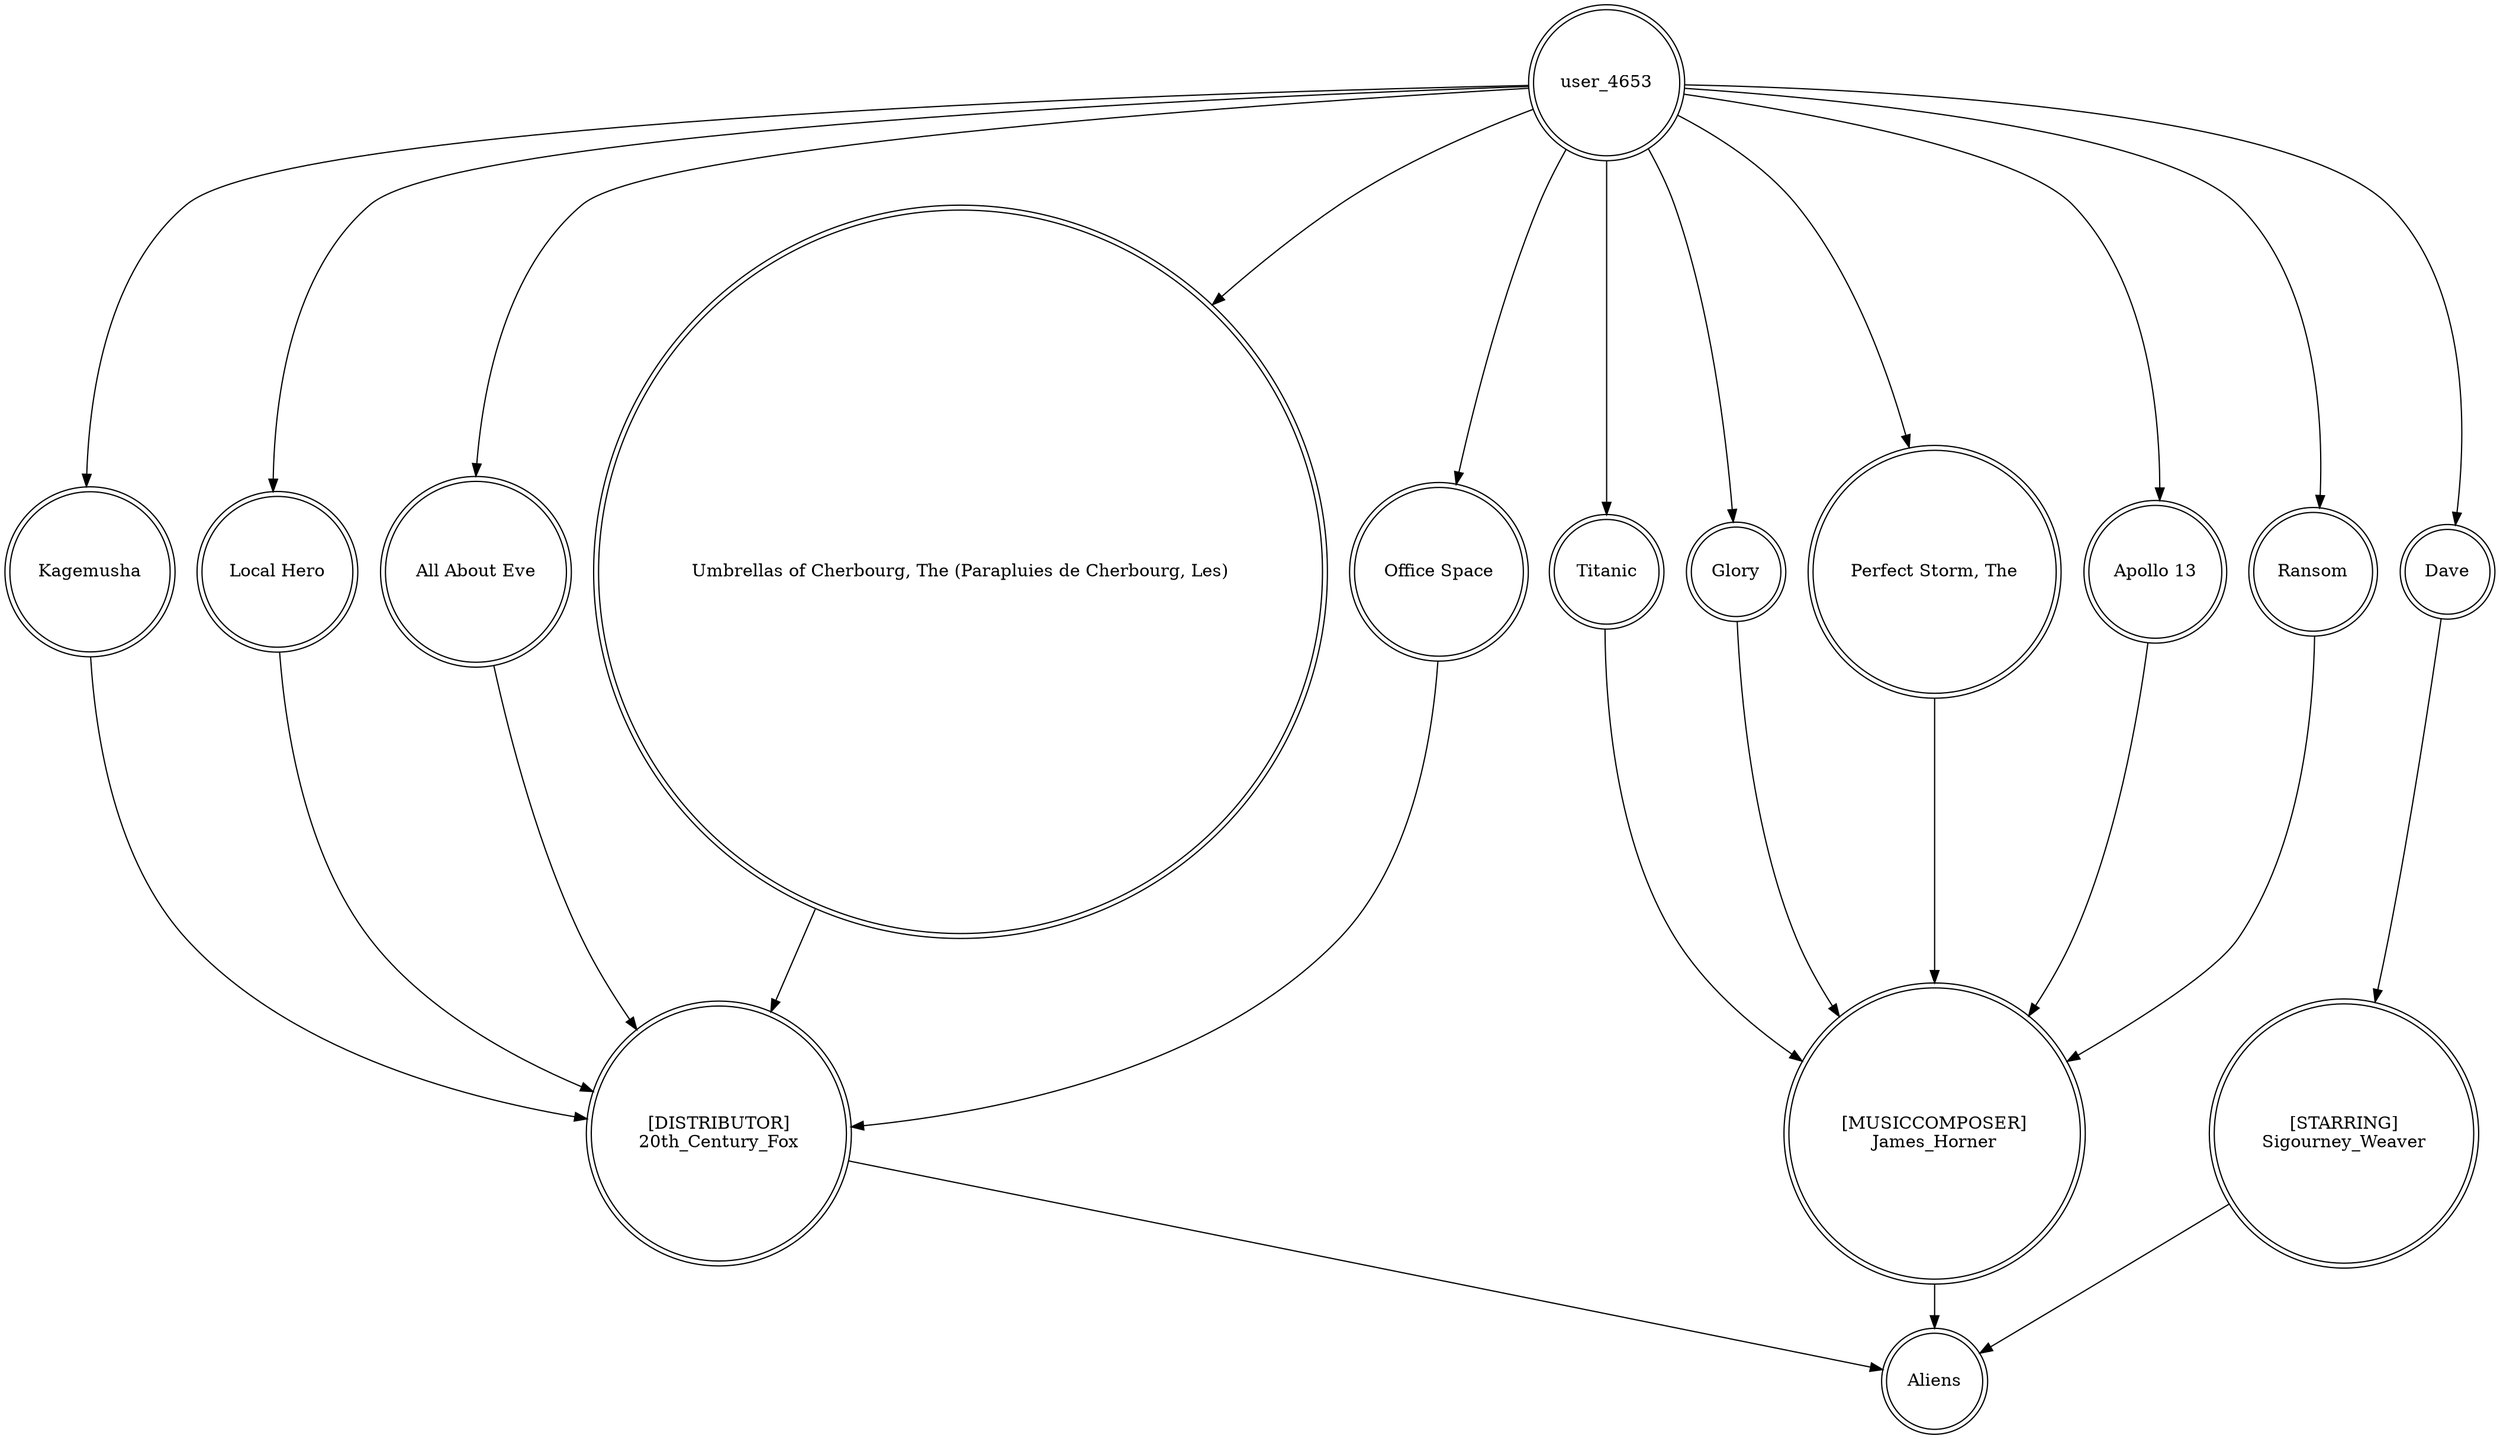digraph finite_state_machine {
	node [shape=doublecircle]
	user_4653 -> Titanic
	user_4653 -> Glory
	Glory -> "[MUSICCOMPOSER]
James_Horner"
	Kagemusha -> "[DISTRIBUTOR]
20th_Century_Fox"
	"Local Hero" -> "[DISTRIBUTOR]
20th_Century_Fox"
	Dave -> "[STARRING]
Sigourney_Weaver"
	user_4653 -> "All About Eve"
	user_4653 -> "Local Hero"
	"Umbrellas of Cherbourg, The (Parapluies de Cherbourg, Les)" -> "[DISTRIBUTOR]
20th_Century_Fox"
	"Perfect Storm, The" -> "[MUSICCOMPOSER]
James_Horner"
	user_4653 -> "Office Space"
	"[MUSICCOMPOSER]
James_Horner" -> Aliens
	Titanic -> "[MUSICCOMPOSER]
James_Horner"
	"Office Space" -> "[DISTRIBUTOR]
20th_Century_Fox"
	"[DISTRIBUTOR]
20th_Century_Fox" -> Aliens
	user_4653 -> Kagemusha
	user_4653 -> "Apollo 13"
	user_4653 -> "Umbrellas of Cherbourg, The (Parapluies de Cherbourg, Les)"
	"[STARRING]
Sigourney_Weaver" -> Aliens
	user_4653 -> "Perfect Storm, The"
	"Apollo 13" -> "[MUSICCOMPOSER]
James_Horner"
	"All About Eve" -> "[DISTRIBUTOR]
20th_Century_Fox"
	user_4653 -> Dave
	Ransom -> "[MUSICCOMPOSER]
James_Horner"
	user_4653 -> Ransom
}
